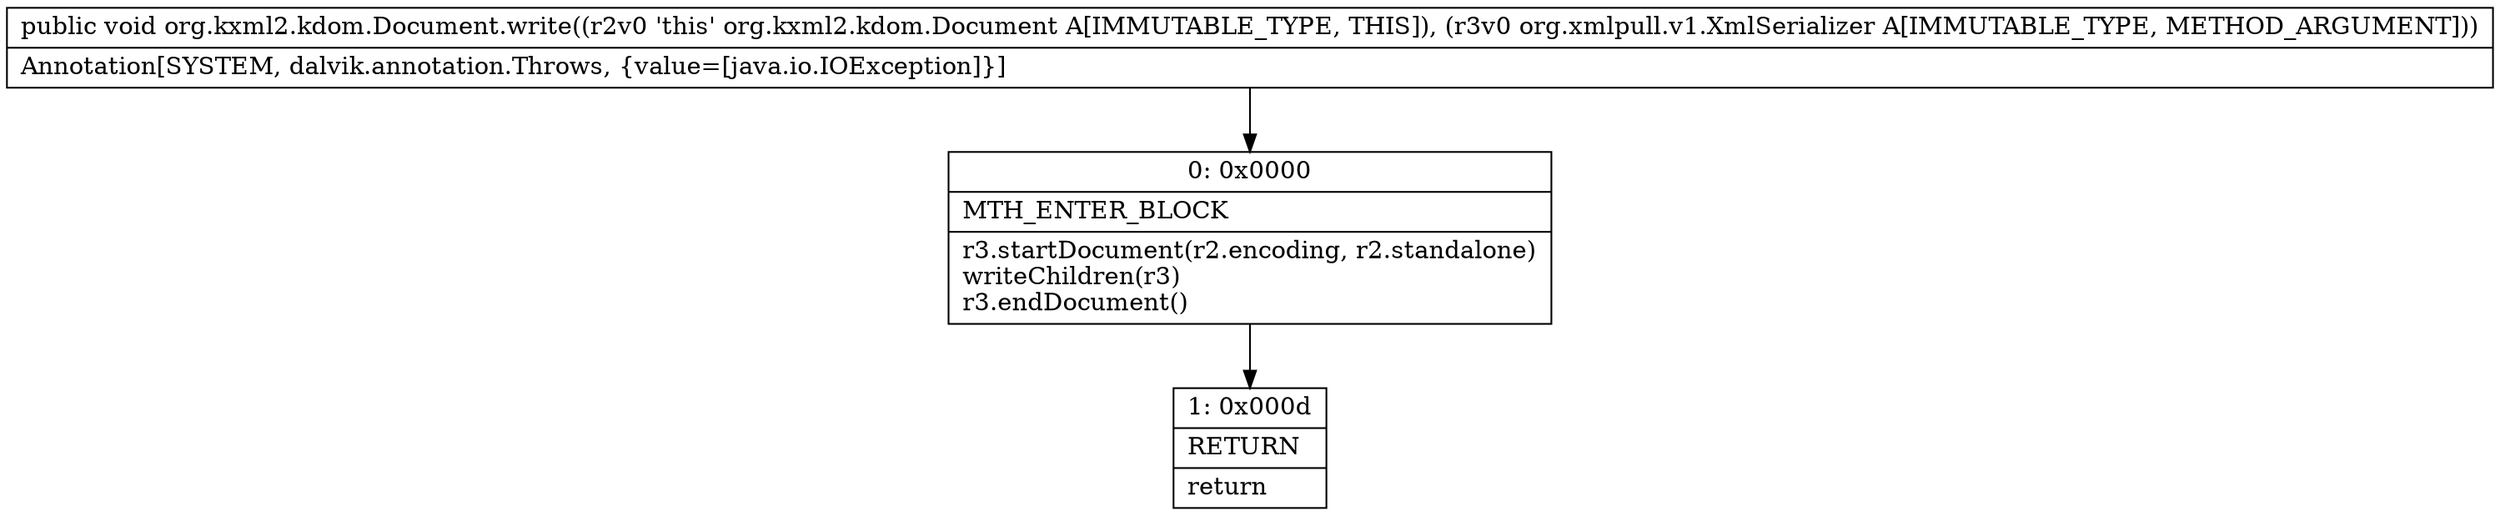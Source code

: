 digraph "CFG fororg.kxml2.kdom.Document.write(Lorg\/xmlpull\/v1\/XmlSerializer;)V" {
Node_0 [shape=record,label="{0\:\ 0x0000|MTH_ENTER_BLOCK\l|r3.startDocument(r2.encoding, r2.standalone)\lwriteChildren(r3)\lr3.endDocument()\l}"];
Node_1 [shape=record,label="{1\:\ 0x000d|RETURN\l|return\l}"];
MethodNode[shape=record,label="{public void org.kxml2.kdom.Document.write((r2v0 'this' org.kxml2.kdom.Document A[IMMUTABLE_TYPE, THIS]), (r3v0 org.xmlpull.v1.XmlSerializer A[IMMUTABLE_TYPE, METHOD_ARGUMENT]))  | Annotation[SYSTEM, dalvik.annotation.Throws, \{value=[java.io.IOException]\}]\l}"];
MethodNode -> Node_0;
Node_0 -> Node_1;
}


